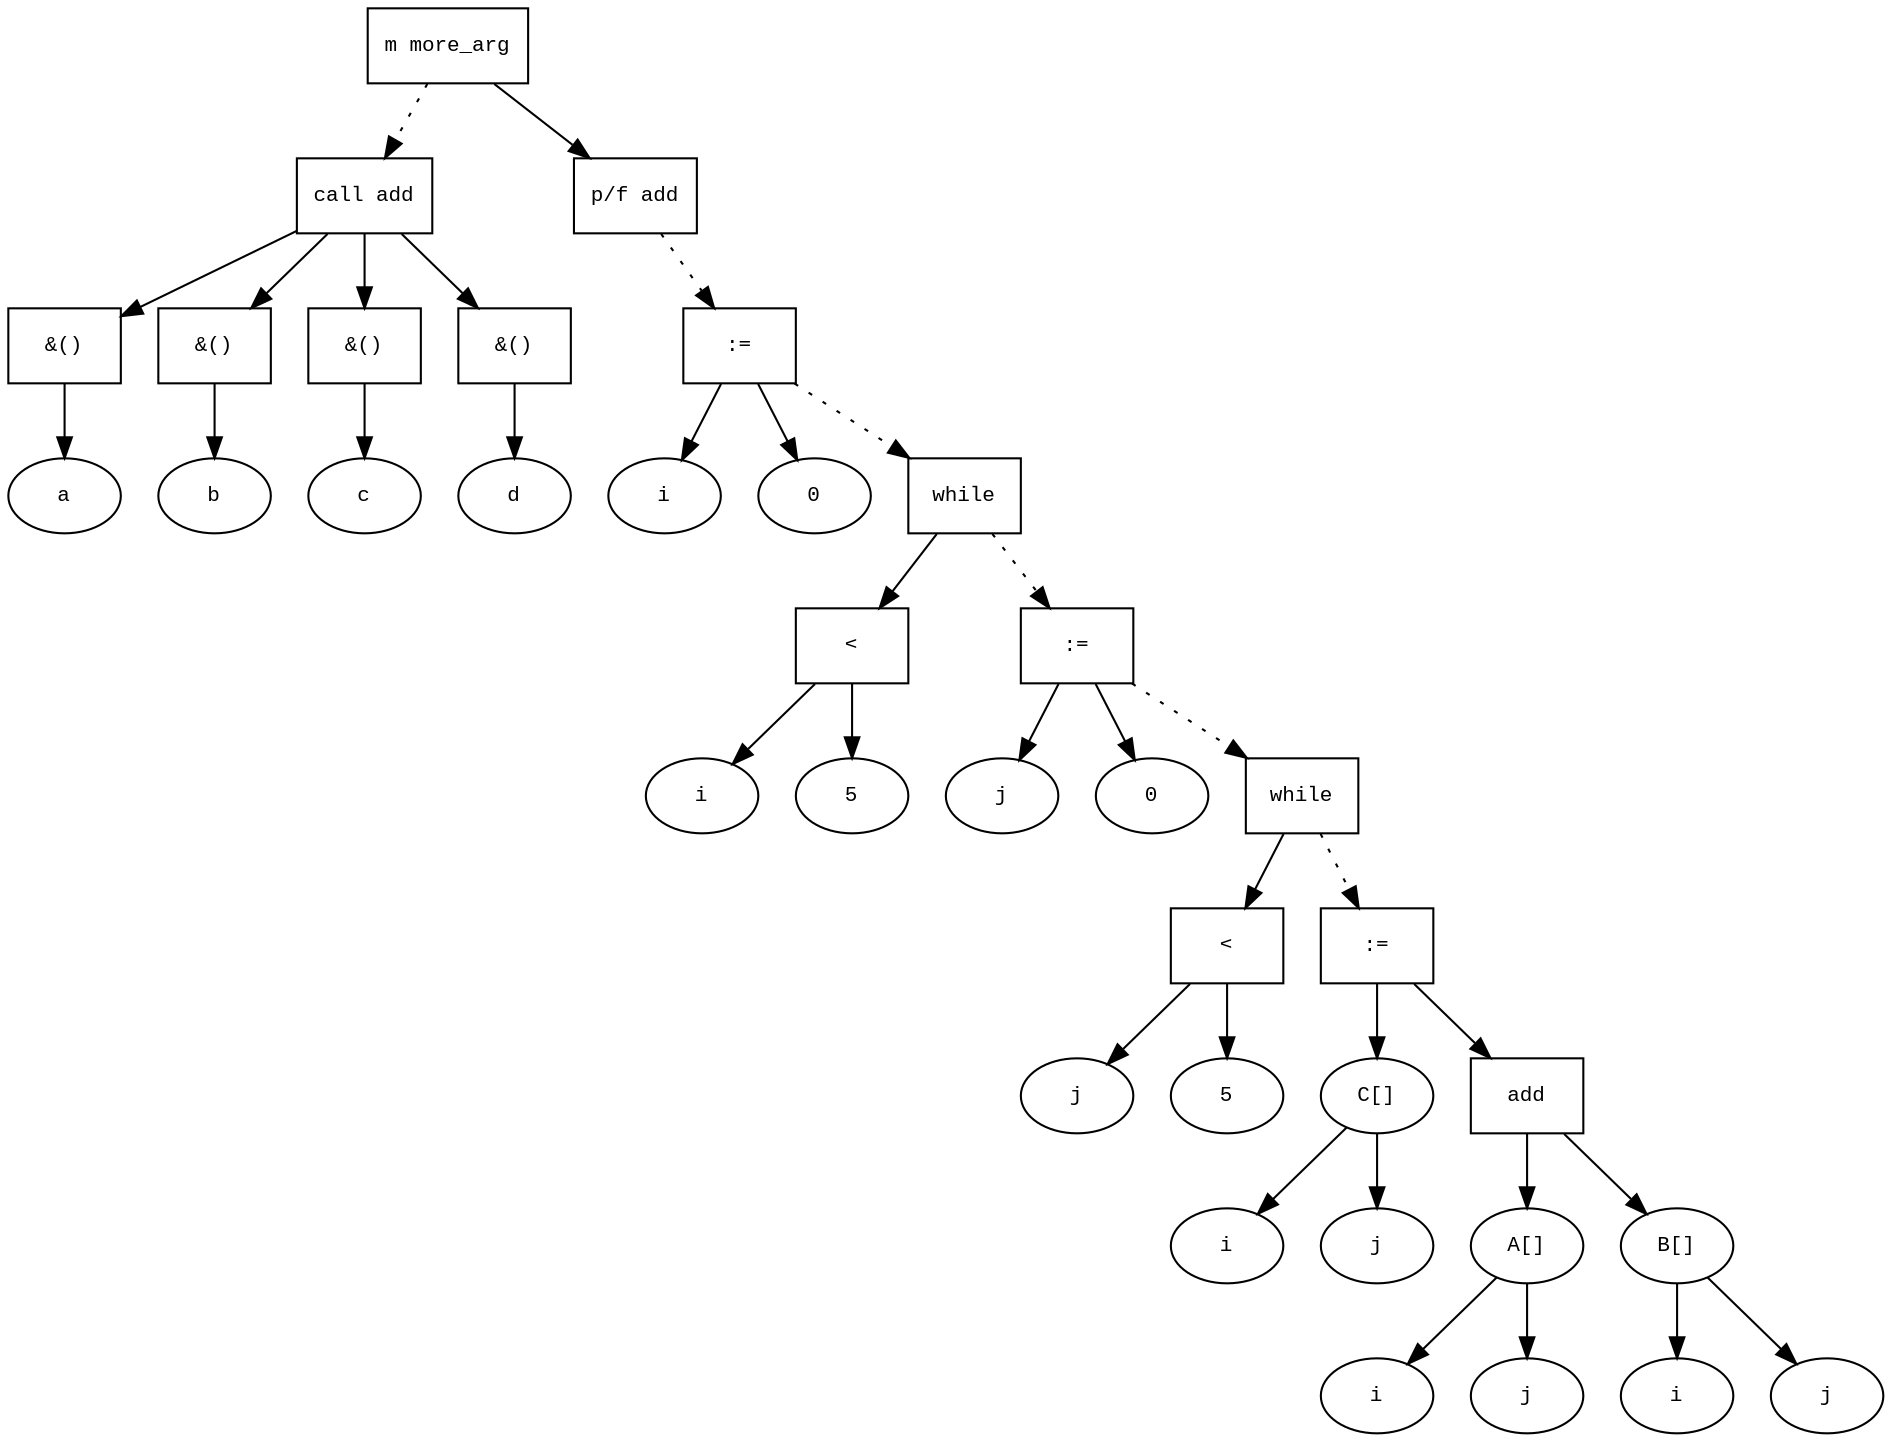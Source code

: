 digraph AST {
  graph [fontname="Times New Roman",fontsize=10];
  node  [fontname="Courier New",fontsize=10];
  edge  [fontname="Times New Roman",fontsize=10];

  node0 [label="m more_arg",shape=box];
  node27 [label="call add",shape=box];
  node29 [label="&()",shape=box];
  node28 [label="a",shape=ellipse];
  node29->node28;
  node27->node29;
  node31 [label="&()",shape=box];
  node30 [label="b",shape=ellipse];
  node31->node30;
  node27->node31;
  node33 [label="&()",shape=box];
  node32 [label="c",shape=ellipse];
  node33->node32;
  node27->node33;
  node35 [label="&()",shape=box];
  node34 [label="d",shape=ellipse];
  node35->node34;
  node27->node35;
  node0 -> node27 [style=dotted];
  node1 [label="p/f add",shape=box];
  node4 [label=":=",shape=box];
  node2 [label="i",shape=ellipse];
  node4->node2;
  node3 [label="0",shape=ellipse];
  node4->node3;
  node1 -> node4 [style=dotted];
  node26 [label="while",shape=box];
  node7 [label="<",shape=box];
  node5 [label="i",shape=ellipse];
  node7->node5;
  node6 [label="5",shape=ellipse];
  node7->node6;
  node26->node7;
  node10 [label=":=",shape=box];
  node8 [label="j",shape=ellipse];
  node10->node8;
  node9 [label="0",shape=ellipse];
  node10->node9;
  node26 -> node10 [style=dotted];
  node25 [label="while",shape=box];
  node13 [label="<",shape=box];
  node11 [label="j",shape=ellipse];
  node13->node11;
  node12 [label="5",shape=ellipse];
  node13->node12;
  node25->node13;
  node24 [label=":=",shape=box];
  node14 [label="C[]",shape=ellipse];
  node15 [label="i",shape=ellipse];
  node14-> node15;
  node16 [label="j",shape=ellipse];
  node14-> node16;
  node24->node14;
  node23 [label="add",shape=box];
  node17 [label="A[]",shape=ellipse];
  node18 [label="i",shape=ellipse];
  node17-> node18;
  node19 [label="j",shape=ellipse];
  node17-> node19;
  node23->node17;
  node20 [label="B[]",shape=ellipse];
  node21 [label="i",shape=ellipse];
  node20-> node21;
  node22 [label="j",shape=ellipse];
  node20-> node22;
  node23->node20;
  node24->node23;
  node25 -> node24 [style=dotted];
  node10 -> node25 [style=dotted];
  node4 -> node26 [style=dotted];
  node0 -> node1;
}
